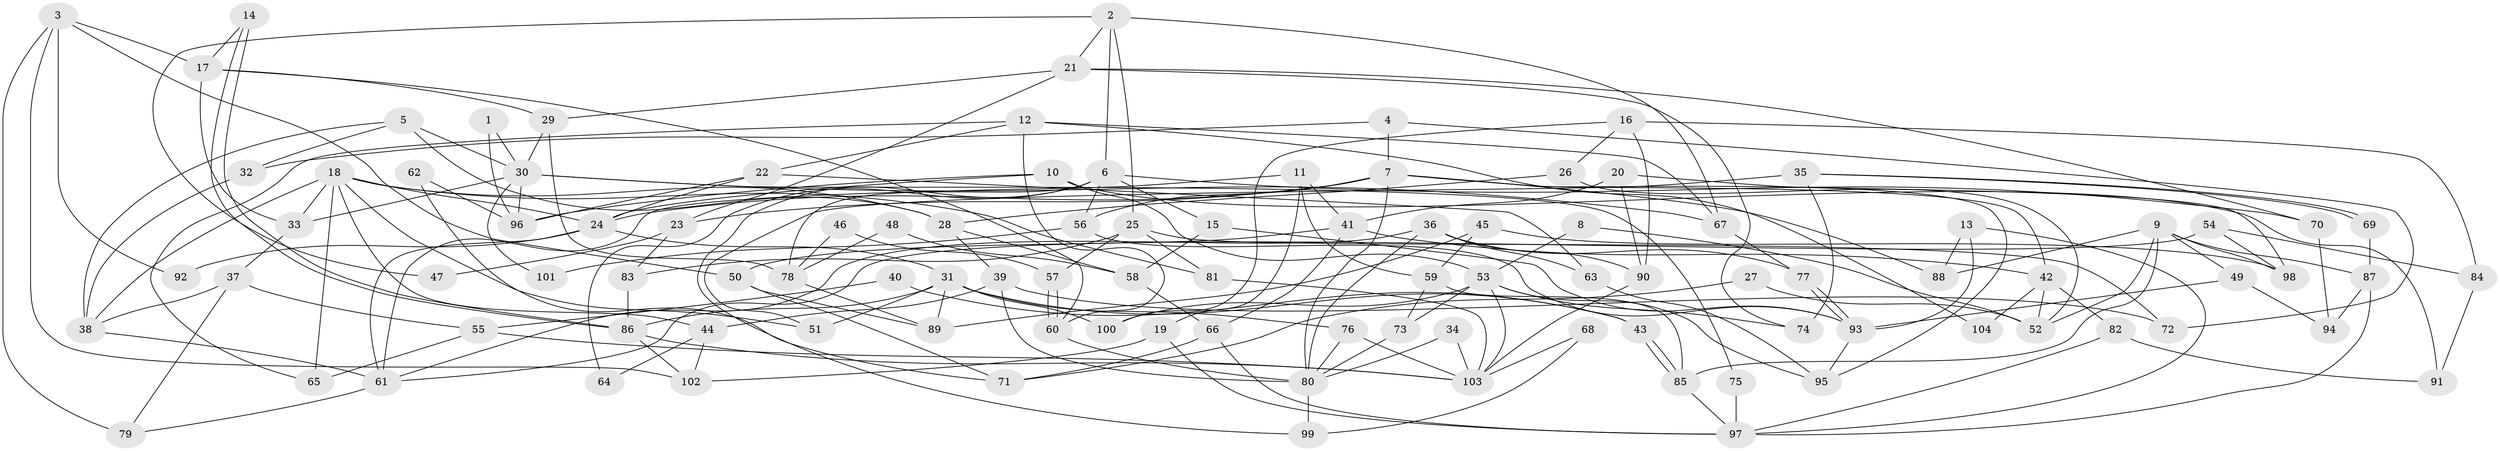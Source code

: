 // Generated by graph-tools (version 1.1) at 2025/26/03/09/25 03:26:10]
// undirected, 104 vertices, 208 edges
graph export_dot {
graph [start="1"]
  node [color=gray90,style=filled];
  1;
  2;
  3;
  4;
  5;
  6;
  7;
  8;
  9;
  10;
  11;
  12;
  13;
  14;
  15;
  16;
  17;
  18;
  19;
  20;
  21;
  22;
  23;
  24;
  25;
  26;
  27;
  28;
  29;
  30;
  31;
  32;
  33;
  34;
  35;
  36;
  37;
  38;
  39;
  40;
  41;
  42;
  43;
  44;
  45;
  46;
  47;
  48;
  49;
  50;
  51;
  52;
  53;
  54;
  55;
  56;
  57;
  58;
  59;
  60;
  61;
  62;
  63;
  64;
  65;
  66;
  67;
  68;
  69;
  70;
  71;
  72;
  73;
  74;
  75;
  76;
  77;
  78;
  79;
  80;
  81;
  82;
  83;
  84;
  85;
  86;
  87;
  88;
  89;
  90;
  91;
  92;
  93;
  94;
  95;
  96;
  97;
  98;
  99;
  100;
  101;
  102;
  103;
  104;
  1 -- 30;
  1 -- 96;
  2 -- 25;
  2 -- 67;
  2 -- 6;
  2 -- 21;
  2 -- 47;
  3 -- 17;
  3 -- 102;
  3 -- 50;
  3 -- 79;
  3 -- 92;
  4 -- 72;
  4 -- 7;
  4 -- 32;
  5 -- 32;
  5 -- 30;
  5 -- 28;
  5 -- 38;
  6 -- 78;
  6 -- 15;
  6 -- 56;
  6 -- 64;
  6 -- 70;
  6 -- 99;
  7 -- 56;
  7 -- 95;
  7 -- 23;
  7 -- 24;
  7 -- 42;
  7 -- 80;
  7 -- 88;
  8 -- 52;
  8 -- 53;
  9 -- 88;
  9 -- 85;
  9 -- 49;
  9 -- 52;
  9 -- 87;
  9 -- 98;
  10 -- 24;
  10 -- 53;
  10 -- 91;
  10 -- 96;
  11 -- 61;
  11 -- 59;
  11 -- 19;
  11 -- 41;
  12 -- 22;
  12 -- 60;
  12 -- 65;
  12 -- 67;
  12 -- 104;
  13 -- 93;
  13 -- 97;
  13 -- 88;
  14 -- 17;
  14 -- 86;
  14 -- 86;
  15 -- 58;
  15 -- 93;
  16 -- 26;
  16 -- 100;
  16 -- 84;
  16 -- 90;
  17 -- 29;
  17 -- 33;
  17 -- 60;
  18 -- 24;
  18 -- 38;
  18 -- 28;
  18 -- 33;
  18 -- 44;
  18 -- 51;
  18 -- 65;
  18 -- 81;
  19 -- 102;
  19 -- 97;
  20 -- 41;
  20 -- 90;
  20 -- 98;
  21 -- 70;
  21 -- 23;
  21 -- 29;
  21 -- 74;
  22 -- 24;
  22 -- 96;
  22 -- 63;
  23 -- 47;
  23 -- 83;
  24 -- 61;
  24 -- 31;
  24 -- 92;
  25 -- 83;
  25 -- 81;
  25 -- 57;
  25 -- 72;
  26 -- 28;
  26 -- 52;
  27 -- 52;
  27 -- 71;
  28 -- 39;
  28 -- 58;
  29 -- 30;
  29 -- 78;
  30 -- 33;
  30 -- 67;
  30 -- 75;
  30 -- 96;
  30 -- 101;
  31 -- 76;
  31 -- 43;
  31 -- 51;
  31 -- 86;
  31 -- 89;
  31 -- 100;
  32 -- 38;
  33 -- 37;
  34 -- 80;
  34 -- 103;
  35 -- 51;
  35 -- 69;
  35 -- 69;
  35 -- 74;
  36 -- 90;
  36 -- 80;
  36 -- 61;
  36 -- 63;
  36 -- 77;
  37 -- 38;
  37 -- 55;
  37 -- 79;
  38 -- 61;
  39 -- 80;
  39 -- 44;
  39 -- 72;
  40 -- 43;
  40 -- 55;
  41 -- 50;
  41 -- 42;
  41 -- 66;
  42 -- 52;
  42 -- 82;
  42 -- 104;
  43 -- 85;
  43 -- 85;
  44 -- 64;
  44 -- 102;
  45 -- 59;
  45 -- 98;
  45 -- 89;
  46 -- 78;
  46 -- 57;
  48 -- 58;
  48 -- 78;
  49 -- 93;
  49 -- 94;
  50 -- 89;
  50 -- 71;
  53 -- 74;
  53 -- 95;
  53 -- 73;
  53 -- 100;
  53 -- 103;
  54 -- 98;
  54 -- 61;
  54 -- 84;
  55 -- 65;
  55 -- 103;
  56 -- 93;
  56 -- 101;
  57 -- 60;
  57 -- 60;
  58 -- 66;
  59 -- 85;
  59 -- 73;
  60 -- 80;
  61 -- 79;
  62 -- 71;
  62 -- 96;
  63 -- 95;
  66 -- 97;
  66 -- 71;
  67 -- 77;
  68 -- 103;
  68 -- 99;
  69 -- 87;
  70 -- 94;
  73 -- 80;
  75 -- 97;
  76 -- 80;
  76 -- 103;
  77 -- 93;
  77 -- 93;
  78 -- 89;
  80 -- 99;
  81 -- 103;
  82 -- 91;
  82 -- 97;
  83 -- 86;
  84 -- 91;
  85 -- 97;
  86 -- 102;
  86 -- 103;
  87 -- 97;
  87 -- 94;
  90 -- 103;
  93 -- 95;
}

